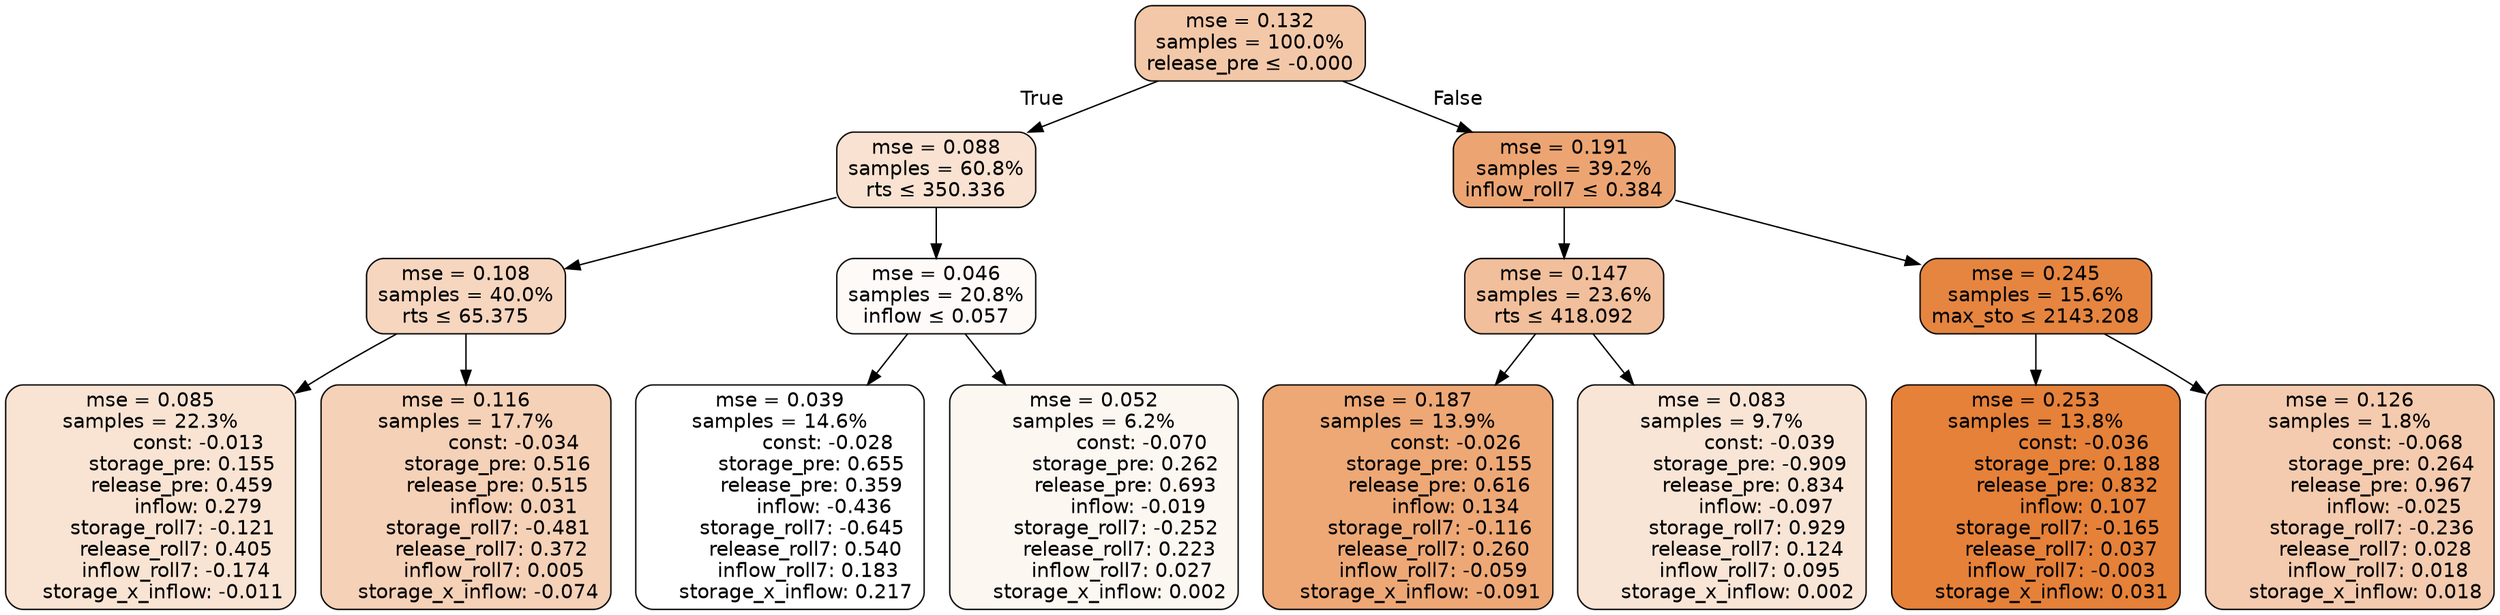 digraph tree {
bgcolor="transparent"
node [shape=rectangle, style="filled, rounded", color="black", fontname=helvetica] ;
edge [fontname=helvetica] ;
	"0" [label="mse = 0.132
samples = 100.0%
release_pre &le; -0.000", fillcolor="#f3c8a8"]
	"1" [label="mse = 0.088
samples = 60.8%
rts &le; 350.336", fillcolor="#f9e2d1"]
	"2" [label="mse = 0.108
samples = 40.0%
rts &le; 65.375", fillcolor="#f6d6bf"]
	"3" [label="mse = 0.085
samples = 22.3%
               const: -0.013
          storage_pre: 0.155
          release_pre: 0.459
               inflow: 0.279
       storage_roll7: -0.121
        release_roll7: 0.405
        inflow_roll7: -0.174
    storage_x_inflow: -0.011", fillcolor="#f9e4d4"]
	"4" [label="mse = 0.116
samples = 17.7%
               const: -0.034
          storage_pre: 0.516
          release_pre: 0.515
               inflow: 0.031
       storage_roll7: -0.481
        release_roll7: 0.372
         inflow_roll7: 0.005
    storage_x_inflow: -0.074", fillcolor="#f5d1b7"]
	"5" [label="mse = 0.046
samples = 20.8%
inflow &le; 0.057", fillcolor="#fefaf8"]
	"6" [label="mse = 0.039
samples = 14.6%
               const: -0.028
          storage_pre: 0.655
          release_pre: 0.359
              inflow: -0.436
       storage_roll7: -0.645
        release_roll7: 0.540
         inflow_roll7: 0.183
     storage_x_inflow: 0.217", fillcolor="#ffffff"]
	"7" [label="mse = 0.052
samples = 6.2%
               const: -0.070
          storage_pre: 0.262
          release_pre: 0.693
              inflow: -0.019
       storage_roll7: -0.252
        release_roll7: 0.223
         inflow_roll7: 0.027
     storage_x_inflow: 0.002", fillcolor="#fdf7f2"]
	"8" [label="mse = 0.191
samples = 39.2%
inflow_roll7 &le; 0.384", fillcolor="#eca572"]
	"9" [label="mse = 0.147
samples = 23.6%
rts &le; 418.092", fillcolor="#f1bf9b"]
	"10" [label="mse = 0.187
samples = 13.9%
               const: -0.026
          storage_pre: 0.155
          release_pre: 0.616
               inflow: 0.134
       storage_roll7: -0.116
        release_roll7: 0.260
        inflow_roll7: -0.059
    storage_x_inflow: -0.091", fillcolor="#eda876"]
	"11" [label="mse = 0.083
samples = 9.7%
               const: -0.039
         storage_pre: -0.909
          release_pre: 0.834
              inflow: -0.097
        storage_roll7: 0.929
        release_roll7: 0.124
         inflow_roll7: 0.095
     storage_x_inflow: 0.002", fillcolor="#f9e5d6"]
	"12" [label="mse = 0.245
samples = 15.6%
max_sto &le; 2143.208", fillcolor="#e58540"]
	"13" [label="mse = 0.253
samples = 13.8%
               const: -0.036
          storage_pre: 0.188
          release_pre: 0.832
               inflow: 0.107
       storage_roll7: -0.165
        release_roll7: 0.037
        inflow_roll7: -0.003
     storage_x_inflow: 0.031", fillcolor="#e58139"]
	"14" [label="mse = 0.126
samples = 1.8%
               const: -0.068
          storage_pre: 0.264
          release_pre: 0.967
              inflow: -0.025
       storage_roll7: -0.236
        release_roll7: 0.028
         inflow_roll7: 0.018
     storage_x_inflow: 0.018", fillcolor="#f4cbae"]

	"0" -> "1" [labeldistance=2.5, labelangle=45, headlabel="True"]
	"1" -> "2"
	"2" -> "3"
	"2" -> "4"
	"1" -> "5"
	"5" -> "6"
	"5" -> "7"
	"0" -> "8" [labeldistance=2.5, labelangle=-45, headlabel="False"]
	"8" -> "9"
	"9" -> "10"
	"9" -> "11"
	"8" -> "12"
	"12" -> "13"
	"12" -> "14"
}